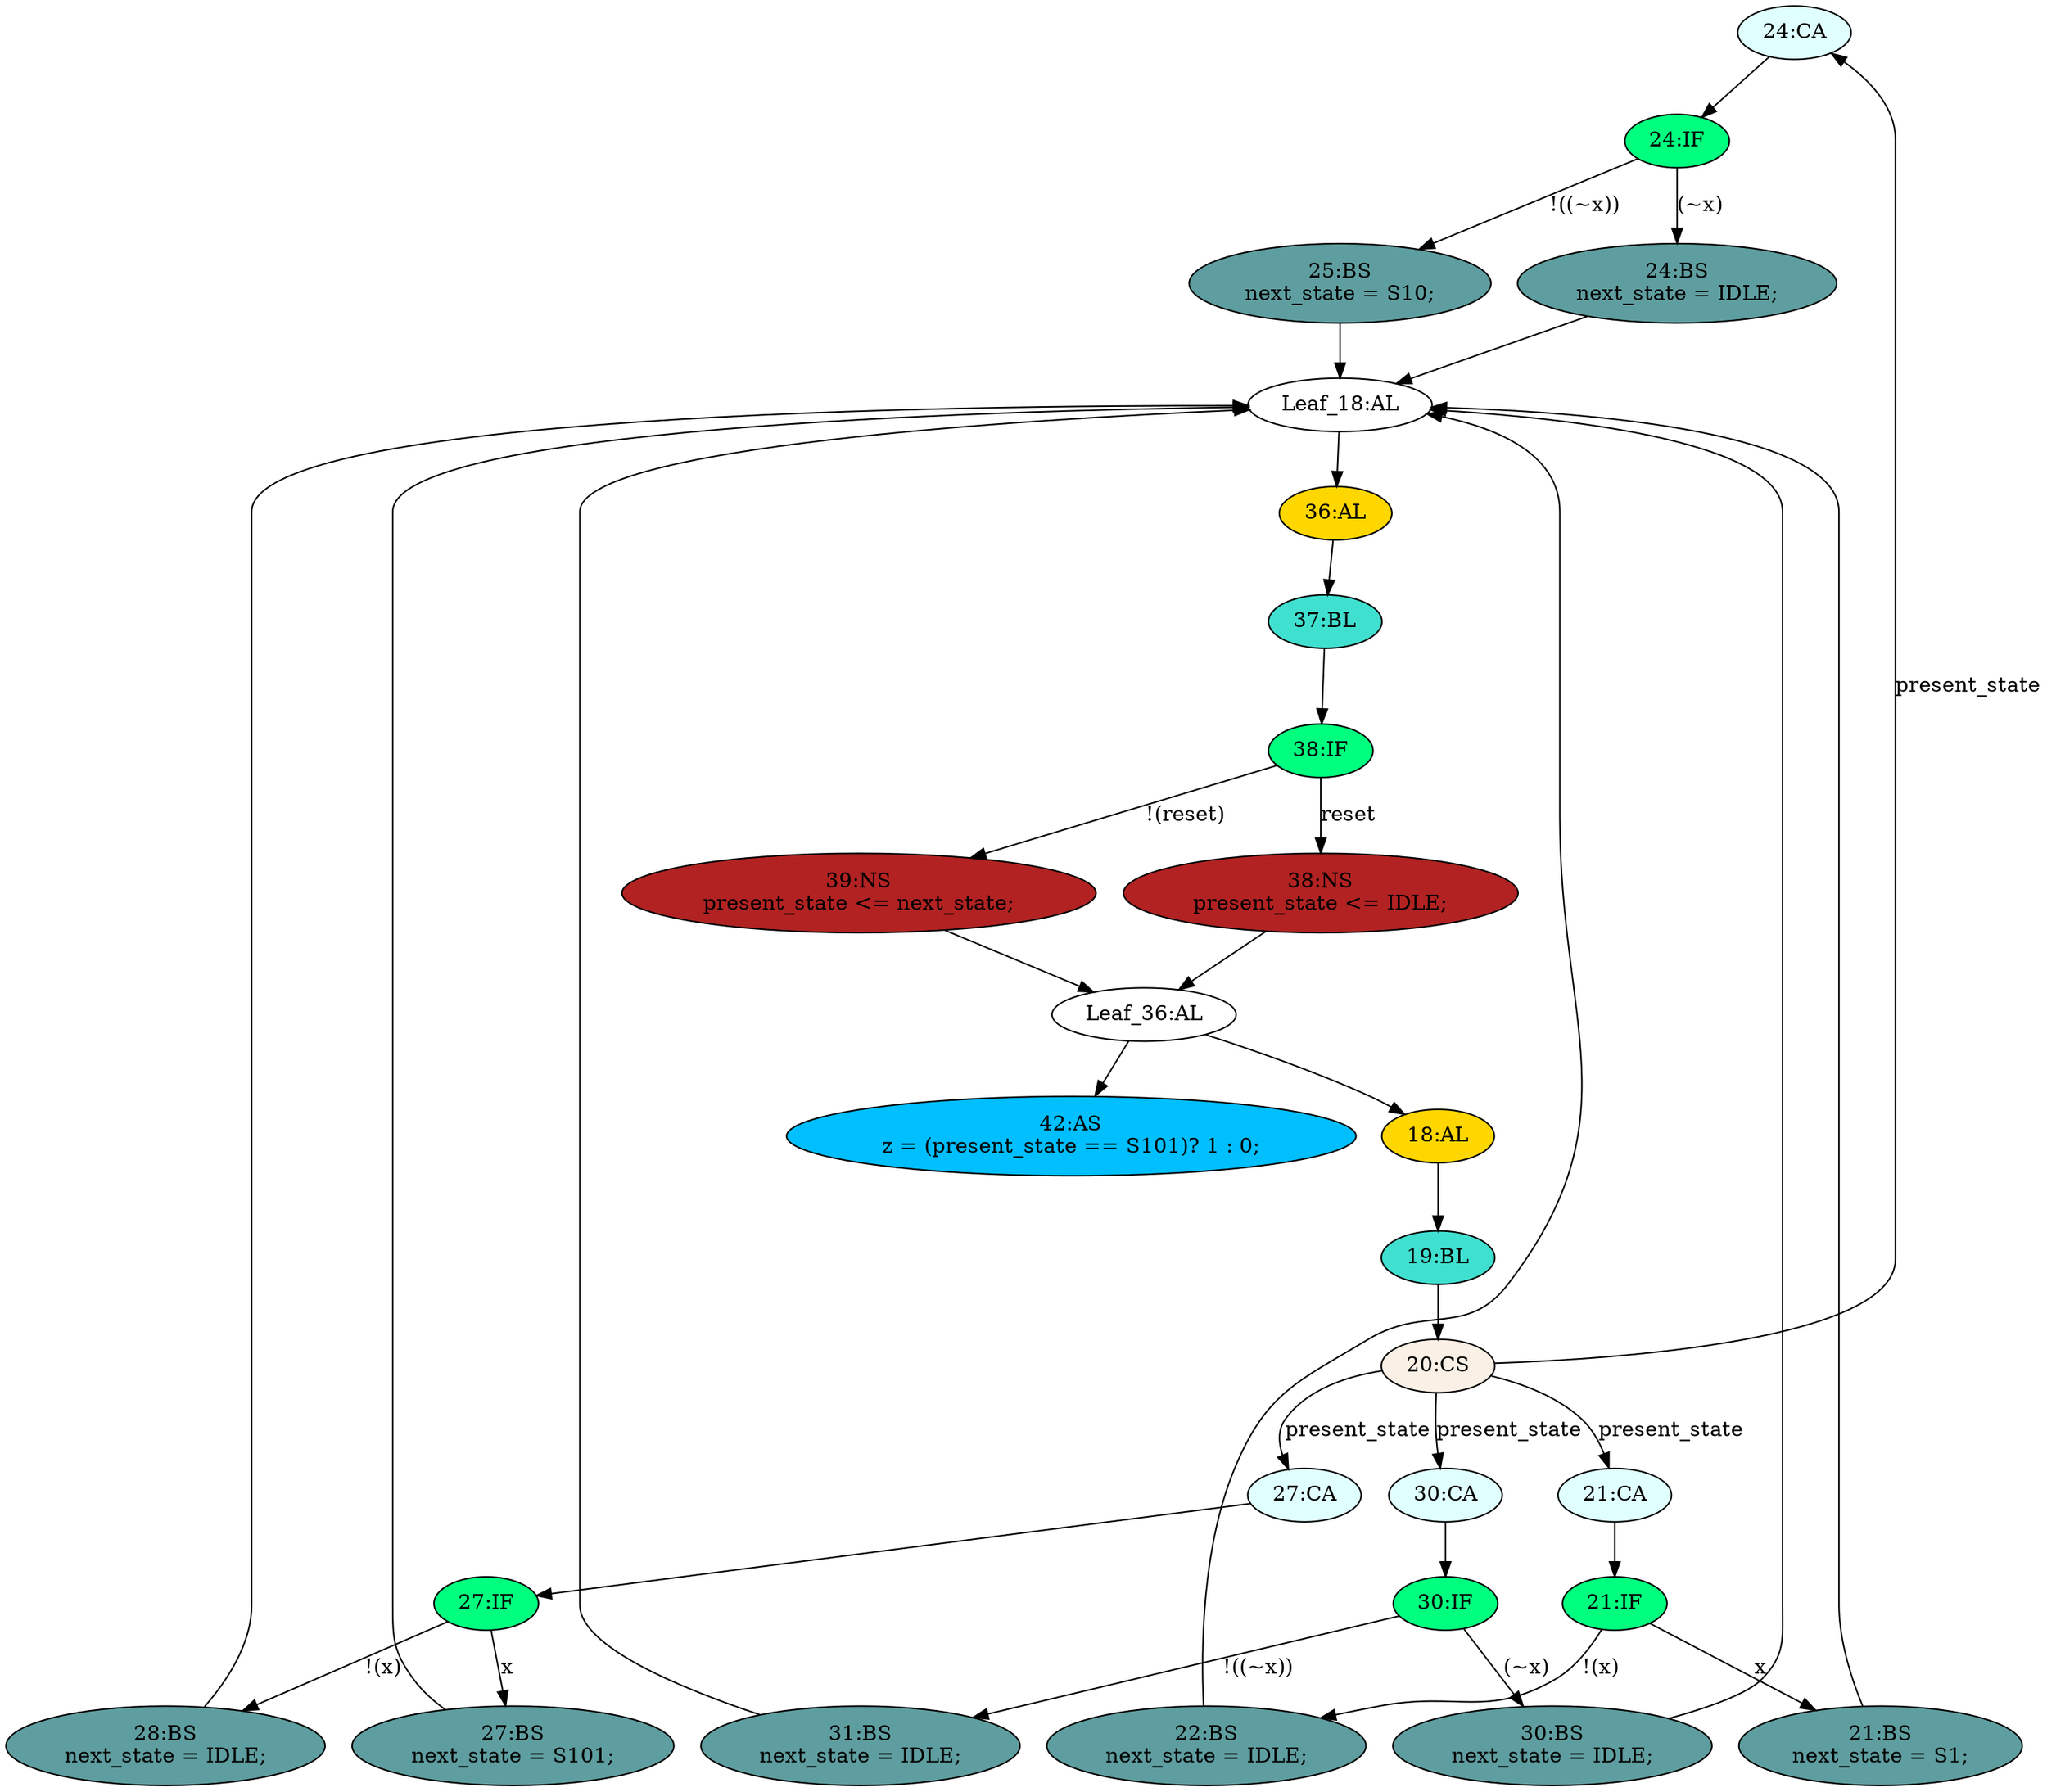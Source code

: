 strict digraph "compose( ,  )" {
	node [label="\N"];
	"24:CA"	[ast="<pyverilog.vparser.ast.Case object at 0x7f608957d610>",
		fillcolor=lightcyan,
		label="24:CA",
		statements="[]",
		style=filled,
		typ=Case];
	"24:IF"	[ast="<pyverilog.vparser.ast.IfStatement object at 0x7f6089566090>",
		fillcolor=springgreen,
		label="24:IF",
		statements="[]",
		style=filled,
		typ=IfStatement];
	"24:CA" -> "24:IF"	[cond="[]",
		lineno=None];
	"30:CA"	[ast="<pyverilog.vparser.ast.Case object at 0x7f608ad7f450>",
		fillcolor=lightcyan,
		label="30:CA",
		statements="[]",
		style=filled,
		typ=Case];
	"30:IF"	[ast="<pyverilog.vparser.ast.IfStatement object at 0x7f60891d8310>",
		fillcolor=springgreen,
		label="30:IF",
		statements="[]",
		style=filled,
		typ=IfStatement];
	"30:CA" -> "30:IF"	[cond="[]",
		lineno=None];
	"27:IF"	[ast="<pyverilog.vparser.ast.IfStatement object at 0x7f60895e0650>",
		fillcolor=springgreen,
		label="27:IF",
		statements="[]",
		style=filled,
		typ=IfStatement];
	"28:BS"	[ast="<pyverilog.vparser.ast.BlockingSubstitution object at 0x7f6089586510>",
		fillcolor=cadetblue,
		label="28:BS
next_state = IDLE;",
		statements="[<pyverilog.vparser.ast.BlockingSubstitution object at 0x7f6089586510>]",
		style=filled,
		typ=BlockingSubstitution];
	"27:IF" -> "28:BS"	[cond="['x']",
		label="!(x)",
		lineno=27];
	"27:BS"	[ast="<pyverilog.vparser.ast.BlockingSubstitution object at 0x7f60895e0d10>",
		fillcolor=cadetblue,
		label="27:BS
next_state = S101;",
		statements="[<pyverilog.vparser.ast.BlockingSubstitution object at 0x7f60895e0d10>]",
		style=filled,
		typ=BlockingSubstitution];
	"27:IF" -> "27:BS"	[cond="['x']",
		label=x,
		lineno=27];
	"Leaf_36:AL"	[def_var="['present_state']",
		label="Leaf_36:AL"];
	"18:AL"	[ast="<pyverilog.vparser.ast.Always object at 0x7f6089563ed0>",
		clk_sens=False,
		fillcolor=gold,
		label="18:AL",
		sens="['present_state', 'x']",
		statements="[]",
		style=filled,
		typ=Always,
		use_var="['x', 'present_state']"];
	"Leaf_36:AL" -> "18:AL";
	"42:AS"	[ast="<pyverilog.vparser.ast.Assign object at 0x7f60891d8690>",
		def_var="['z']",
		fillcolor=deepskyblue,
		label="42:AS
z = (present_state == S101)? 1 : 0;",
		statements="[]",
		style=filled,
		typ=Assign,
		use_var="['present_state']"];
	"Leaf_36:AL" -> "42:AS";
	"25:BS"	[ast="<pyverilog.vparser.ast.BlockingSubstitution object at 0x7f608d6c5d10>",
		fillcolor=cadetblue,
		label="25:BS
next_state = S10;",
		statements="[<pyverilog.vparser.ast.BlockingSubstitution object at 0x7f608d6c5d10>]",
		style=filled,
		typ=BlockingSubstitution];
	"24:IF" -> "25:BS"	[cond="['x']",
		label="!((~x))",
		lineno=24];
	"24:BS"	[ast="<pyverilog.vparser.ast.BlockingSubstitution object at 0x7f6089566350>",
		fillcolor=cadetblue,
		label="24:BS
next_state = IDLE;",
		statements="[<pyverilog.vparser.ast.BlockingSubstitution object at 0x7f6089566350>]",
		style=filled,
		typ=BlockingSubstitution];
	"24:IF" -> "24:BS"	[cond="['x']",
		label="(~x)",
		lineno=24];
	"22:BS"	[ast="<pyverilog.vparser.ast.BlockingSubstitution object at 0x7f6089566650>",
		fillcolor=cadetblue,
		label="22:BS
next_state = IDLE;",
		statements="[<pyverilog.vparser.ast.BlockingSubstitution object at 0x7f6089566650>]",
		style=filled,
		typ=BlockingSubstitution];
	"Leaf_18:AL"	[def_var="['next_state']",
		label="Leaf_18:AL"];
	"22:BS" -> "Leaf_18:AL"	[cond="[]",
		lineno=None];
	"38:NS"	[ast="<pyverilog.vparser.ast.NonblockingSubstitution object at 0x7f60891d8fd0>",
		fillcolor=firebrick,
		label="38:NS
present_state <= IDLE;",
		statements="[<pyverilog.vparser.ast.NonblockingSubstitution object at 0x7f60891d8fd0>]",
		style=filled,
		typ=NonblockingSubstitution];
	"38:NS" -> "Leaf_36:AL"	[cond="[]",
		lineno=None];
	"31:BS"	[ast="<pyverilog.vparser.ast.BlockingSubstitution object at 0x7f60891d8bd0>",
		fillcolor=cadetblue,
		label="31:BS
next_state = IDLE;",
		statements="[<pyverilog.vparser.ast.BlockingSubstitution object at 0x7f60891d8bd0>]",
		style=filled,
		typ=BlockingSubstitution];
	"31:BS" -> "Leaf_18:AL"	[cond="[]",
		lineno=None];
	"21:BS"	[ast="<pyverilog.vparser.ast.BlockingSubstitution object at 0x7f6089571050>",
		fillcolor=cadetblue,
		label="21:BS
next_state = S1;",
		statements="[<pyverilog.vparser.ast.BlockingSubstitution object at 0x7f6089571050>]",
		style=filled,
		typ=BlockingSubstitution];
	"21:BS" -> "Leaf_18:AL"	[cond="[]",
		lineno=None];
	"27:CA"	[ast="<pyverilog.vparser.ast.Case object at 0x7f6089566850>",
		fillcolor=lightcyan,
		label="27:CA",
		statements="[]",
		style=filled,
		typ=Case];
	"27:CA" -> "27:IF"	[cond="[]",
		lineno=None];
	"30:IF" -> "31:BS"	[cond="['x']",
		label="!((~x))",
		lineno=30];
	"30:BS"	[ast="<pyverilog.vparser.ast.BlockingSubstitution object at 0x7f60891d8350>",
		fillcolor=cadetblue,
		label="30:BS
next_state = IDLE;",
		statements="[<pyverilog.vparser.ast.BlockingSubstitution object at 0x7f60891d8350>]",
		style=filled,
		typ=BlockingSubstitution];
	"30:IF" -> "30:BS"	[cond="['x']",
		label="(~x)",
		lineno=30];
	"28:BS" -> "Leaf_18:AL"	[cond="[]",
		lineno=None];
	"19:BL"	[ast="<pyverilog.vparser.ast.Block object at 0x7f6089563890>",
		fillcolor=turquoise,
		label="19:BL",
		statements="[]",
		style=filled,
		typ=Block];
	"20:CS"	[ast="<pyverilog.vparser.ast.CaseStatement object at 0x7f6089566f50>",
		fillcolor=linen,
		label="20:CS",
		statements="[]",
		style=filled,
		typ=CaseStatement];
	"19:BL" -> "20:CS"	[cond="[]",
		lineno=None];
	"36:AL"	[ast="<pyverilog.vparser.ast.Always object at 0x7f60891d8a50>",
		clk_sens=True,
		fillcolor=gold,
		label="36:AL",
		sens="['clk']",
		statements="[]",
		style=filled,
		typ=Always,
		use_var="['reset', 'next_state']"];
	"37:BL"	[ast="<pyverilog.vparser.ast.Block object at 0x7f60891d8990>",
		fillcolor=turquoise,
		label="37:BL",
		statements="[]",
		style=filled,
		typ=Block];
	"36:AL" -> "37:BL"	[cond="[]",
		lineno=None];
	"25:BS" -> "Leaf_18:AL"	[cond="[]",
		lineno=None];
	"Leaf_18:AL" -> "36:AL";
	"21:IF"	[ast="<pyverilog.vparser.ast.IfStatement object at 0x7f608957d6d0>",
		fillcolor=springgreen,
		label="21:IF",
		statements="[]",
		style=filled,
		typ=IfStatement];
	"21:IF" -> "22:BS"	[cond="['x']",
		label="!(x)",
		lineno=21];
	"21:IF" -> "21:BS"	[cond="['x']",
		label=x,
		lineno=21];
	"38:IF"	[ast="<pyverilog.vparser.ast.IfStatement object at 0x7f60891d89d0>",
		fillcolor=springgreen,
		label="38:IF",
		statements="[]",
		style=filled,
		typ=IfStatement];
	"38:IF" -> "38:NS"	[cond="['reset']",
		label=reset,
		lineno=38];
	"39:NS"	[ast="<pyverilog.vparser.ast.NonblockingSubstitution object at 0x7f60891d8650>",
		fillcolor=firebrick,
		label="39:NS
present_state <= next_state;",
		statements="[<pyverilog.vparser.ast.NonblockingSubstitution object at 0x7f60891d8650>]",
		style=filled,
		typ=NonblockingSubstitution];
	"38:IF" -> "39:NS"	[cond="['reset']",
		label="!(reset)",
		lineno=38];
	"20:CS" -> "24:CA"	[cond="['present_state']",
		label=present_state,
		lineno=20];
	"20:CS" -> "30:CA"	[cond="['present_state']",
		label=present_state,
		lineno=20];
	"20:CS" -> "27:CA"	[cond="['present_state']",
		label=present_state,
		lineno=20];
	"21:CA"	[ast="<pyverilog.vparser.ast.Case object at 0x7f608950e290>",
		fillcolor=lightcyan,
		label="21:CA",
		statements="[]",
		style=filled,
		typ=Case];
	"20:CS" -> "21:CA"	[cond="['present_state']",
		label=present_state,
		lineno=20];
	"27:BS" -> "Leaf_18:AL"	[cond="[]",
		lineno=None];
	"21:CA" -> "21:IF"	[cond="[]",
		lineno=None];
	"24:BS" -> "Leaf_18:AL"	[cond="[]",
		lineno=None];
	"30:BS" -> "Leaf_18:AL"	[cond="[]",
		lineno=None];
	"39:NS" -> "Leaf_36:AL"	[cond="[]",
		lineno=None];
	"18:AL" -> "19:BL"	[cond="[]",
		lineno=None];
	"37:BL" -> "38:IF"	[cond="[]",
		lineno=None];
}
